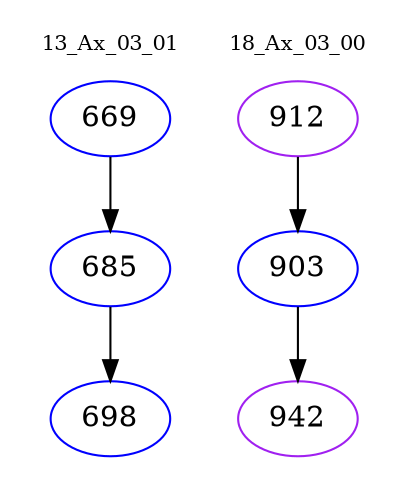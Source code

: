 digraph{
subgraph cluster_0 {
color = white
label = "13_Ax_03_01";
fontsize=10;
T0_669 [label="669", color="blue"]
T0_669 -> T0_685 [color="black"]
T0_685 [label="685", color="blue"]
T0_685 -> T0_698 [color="black"]
T0_698 [label="698", color="blue"]
}
subgraph cluster_1 {
color = white
label = "18_Ax_03_00";
fontsize=10;
T1_912 [label="912", color="purple"]
T1_912 -> T1_903 [color="black"]
T1_903 [label="903", color="blue"]
T1_903 -> T1_942 [color="black"]
T1_942 [label="942", color="purple"]
}
}
